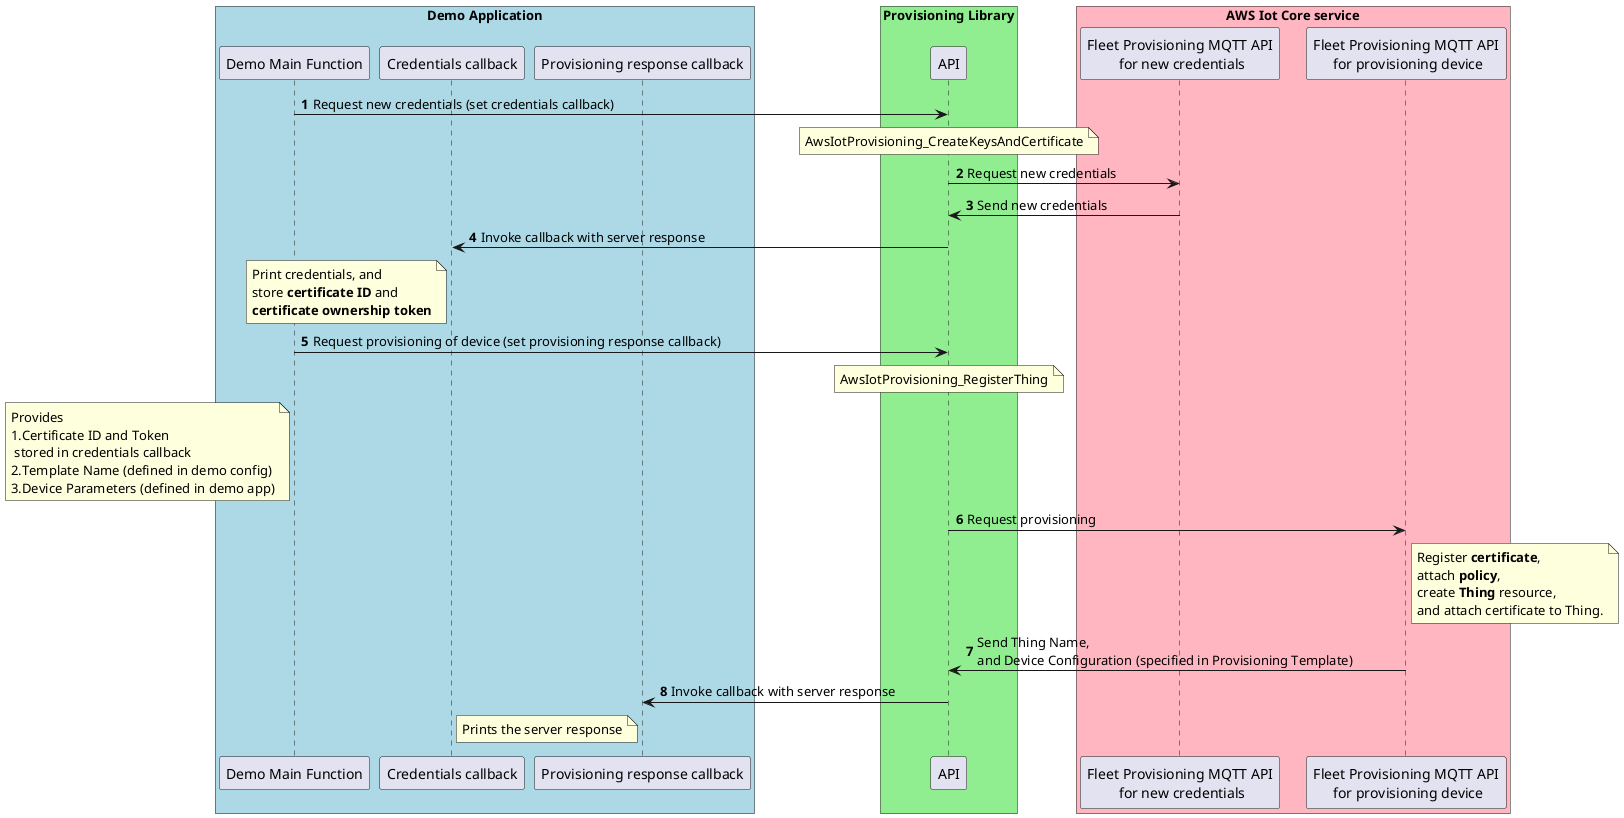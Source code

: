 @startuml
skinparam classFontSize 8
skinparam classFontName Helvetica
autonumber

box "Demo Application" #LightBlue
    participant "Demo Main Function" as main
    participant "Credentials callback" as credentials_callback
    participant "Provisioning response callback" as provision_callback
end box


box "Provisioning Library" #LightGreen
    participant "API" as library
end box

box "AWS Iot Core service" #LightPink
    participant "Fleet Provisioning MQTT API\n for new credentials" as credentials_api
    participant "Fleet Provisioning MQTT API\n for provisioning device" as provision_api
end box

main -> library: Request new credentials (set credentials callback)
note over library: AwsIotProvisioning_CreateKeysAndCertificate
library -> credentials_api: Request new credentials 
credentials_api -> library: Send new credentials
library -> credentials_callback: Invoke callback with server response
note left of credentials_callback: Print credentials, and \nstore <b>certificate ID</b> and \n<b>certificate ownership token</b>

main -> library: Request provisioning of device (set provisioning response callback)
note over library: AwsIotProvisioning_RegisterThing
note left of main: Provides\n1.Certificate ID and Token\n stored in credentials callback\n2.Template Name (defined in demo config)\n3.Device Parameters (defined in demo app)
library -> provision_api: Request provisioning  
note right of provision_api: Register <b>certificate</b>,\nattach <b>policy</b>,\ncreate <b>Thing</b> resource,\nand attach certificate to Thing.
provision_api -> library: Send Thing Name,\nand Device Configuration (specified in Provisioning Template)
library -> provision_callback: Invoke callback with server response
note left of provision_callback: Prints the server response

@enduml
